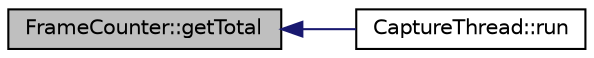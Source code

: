 digraph "FrameCounter::getTotal"
{
 // INTERACTIVE_SVG=YES
  edge [fontname="Helvetica",fontsize="10",labelfontname="Helvetica",labelfontsize="10"];
  node [fontname="Helvetica",fontsize="10",shape=record];
  rankdir="LR";
  Node1 [label="FrameCounter::getTotal",height=0.2,width=0.4,color="black", fillcolor="grey75", style="filled", fontcolor="black"];
  Node1 -> Node2 [dir="back",color="midnightblue",fontsize="10",style="solid",fontname="Helvetica"];
  Node2 [label="CaptureThread::run",height=0.2,width=0.4,color="black", fillcolor="white", style="filled",URL="$d6/de9/class_capture_thread.html#ace6f66e410cac572d775a968841344d5"];
}
